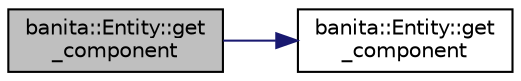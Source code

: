 digraph "banita::Entity::get_component"
{
 // LATEX_PDF_SIZE
  edge [fontname="Helvetica",fontsize="10",labelfontname="Helvetica",labelfontsize="10"];
  node [fontname="Helvetica",fontsize="10",shape=record];
  rankdir="LR";
  Node11 [label="banita::Entity::get\l_component",height=0.2,width=0.4,color="black", fillcolor="grey75", style="filled", fontcolor="black",tooltip="return the component object"];
  Node11 -> Node12 [color="midnightblue",fontsize="10",style="solid",fontname="Helvetica"];
  Node12 [label="banita::Entity::get\l_component",height=0.2,width=0.4,color="black", fillcolor="white", style="filled",URL="$db/d9f/classbanita_1_1_entity.html#a6e24a4ca55bf664035d39ab229f849c1",tooltip="return the component object"];
}
